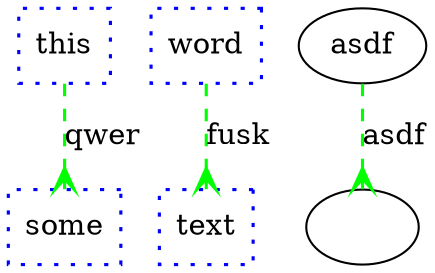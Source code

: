 digraph "bbafe1b5-c8a7-4554-9954-760237273a44" {
	this [
		"shape"="rectangle"
		"label"="this"
		"color"="blue"
		"fillcolor"="blue"
		"fontcolor"="#000000"
		"style"="dotted"
		"width"=0.50
		"height"=0.50
		"penwidth"=1.50
	]
	some [
		"shape"="rectangle"
		"label"="some"
		"color"="blue"
		"fillcolor"="blue"
		"fontcolor"="#000000"
		"style"="dotted"
		"width"=0.50
		"height"=0.50
		"penwidth"=1.50
	]
	text [
		"shape"="rectangle"
		"label"="text"
		"color"="blue"
		"fillcolor"="blue"
		"fontcolor"="#000000"
		"style"="dotted"
		"width"=0.50
		"height"=0.50
		"penwidth"=1.50
	]
	word [
		"shape"="rectangle"
		"label"="word"
		"color"="blue"
		"fillcolor"="blue"
		"fontcolor"="#000000"
		"style"="dotted"
		"width"=0.50
		"height"=0.50
		"penwidth"=1.50
	]
	asdf -> "" [
		"arrowhead"="crow"
		"arrowtail"="normal"
		"color"="green"
		"fontcolor"="#000000"
		"label"="asdf"
		"style"="dashed"
		"penwidth"=1.50
	]
	word -> text [
		"arrowhead"="crow"
		"arrowtail"="normal"
		"color"="green"
		"fontcolor"="#000000"
		"label"="fusk"
		"style"="dashed"
		"penwidth"=1.50
	]
	this -> some [
		"arrowhead"="crow"
		"arrowtail"="normal"
		"color"="green"
		"fontcolor"="#000000"
		"label"="qwer"
		"style"="dashed"
		"penwidth"=1.50
	]
}
